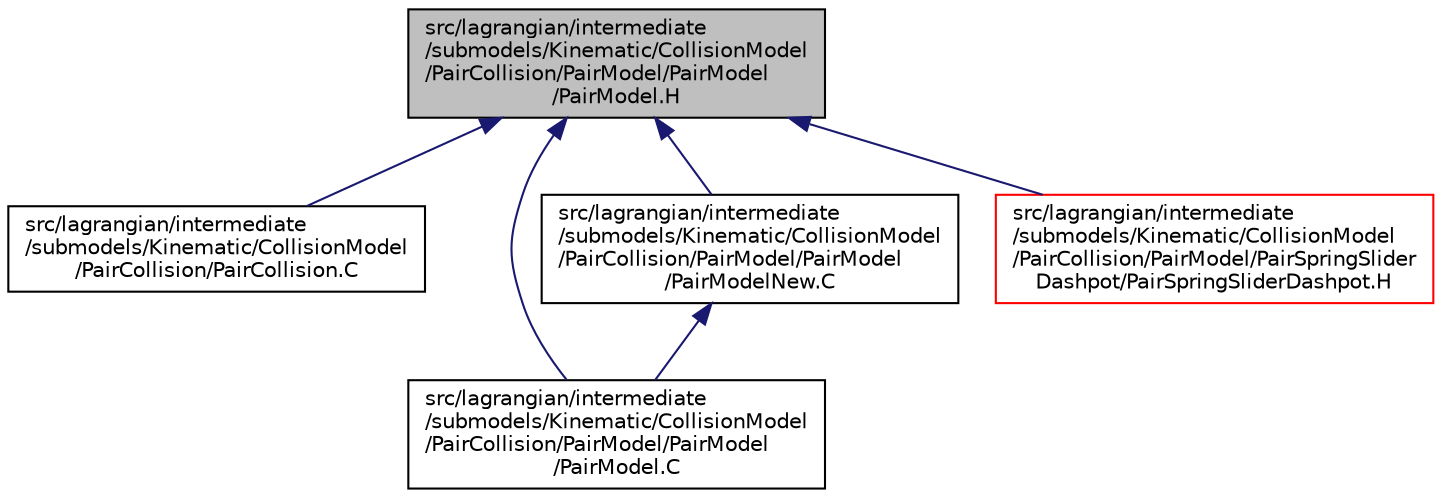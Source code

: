 digraph "src/lagrangian/intermediate/submodels/Kinematic/CollisionModel/PairCollision/PairModel/PairModel/PairModel.H"
{
  bgcolor="transparent";
  edge [fontname="Helvetica",fontsize="10",labelfontname="Helvetica",labelfontsize="10"];
  node [fontname="Helvetica",fontsize="10",shape=record];
  Node1 [label="src/lagrangian/intermediate\l/submodels/Kinematic/CollisionModel\l/PairCollision/PairModel/PairModel\l/PairModel.H",height=0.2,width=0.4,color="black", fillcolor="grey75", style="filled", fontcolor="black"];
  Node1 -> Node2 [dir="back",color="midnightblue",fontsize="10",style="solid",fontname="Helvetica"];
  Node2 [label="src/lagrangian/intermediate\l/submodels/Kinematic/CollisionModel\l/PairCollision/PairCollision.C",height=0.2,width=0.4,color="black",URL="$a06919.html"];
  Node1 -> Node3 [dir="back",color="midnightblue",fontsize="10",style="solid",fontname="Helvetica"];
  Node3 [label="src/lagrangian/intermediate\l/submodels/Kinematic/CollisionModel\l/PairCollision/PairModel/PairModel\l/PairModel.C",height=0.2,width=0.4,color="black",URL="$a06921.html"];
  Node1 -> Node4 [dir="back",color="midnightblue",fontsize="10",style="solid",fontname="Helvetica"];
  Node4 [label="src/lagrangian/intermediate\l/submodels/Kinematic/CollisionModel\l/PairCollision/PairModel/PairModel\l/PairModelNew.C",height=0.2,width=0.4,color="black",URL="$a06923.html"];
  Node4 -> Node3 [dir="back",color="midnightblue",fontsize="10",style="solid",fontname="Helvetica"];
  Node1 -> Node5 [dir="back",color="midnightblue",fontsize="10",style="solid",fontname="Helvetica"];
  Node5 [label="src/lagrangian/intermediate\l/submodels/Kinematic/CollisionModel\l/PairCollision/PairModel/PairSpringSlider\lDashpot/PairSpringSliderDashpot.H",height=0.2,width=0.4,color="red",URL="$a06925.html"];
}
